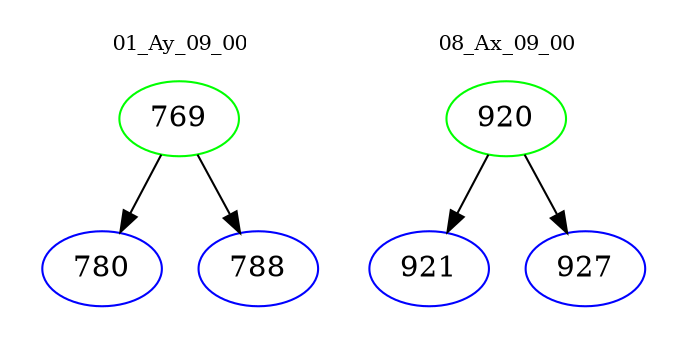 digraph{
subgraph cluster_0 {
color = white
label = "01_Ay_09_00";
fontsize=10;
T0_769 [label="769", color="green"]
T0_769 -> T0_780 [color="black"]
T0_780 [label="780", color="blue"]
T0_769 -> T0_788 [color="black"]
T0_788 [label="788", color="blue"]
}
subgraph cluster_1 {
color = white
label = "08_Ax_09_00";
fontsize=10;
T1_920 [label="920", color="green"]
T1_920 -> T1_921 [color="black"]
T1_921 [label="921", color="blue"]
T1_920 -> T1_927 [color="black"]
T1_927 [label="927", color="blue"]
}
}
